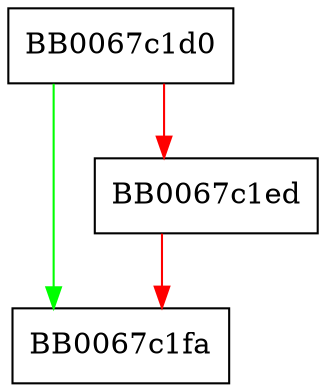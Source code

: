 digraph get_issuer_sk {
  node [shape="box"];
  graph [splines=ortho];
  BB0067c1d0 -> BB0067c1fa [color="green"];
  BB0067c1d0 -> BB0067c1ed [color="red"];
  BB0067c1ed -> BB0067c1fa [color="red"];
}